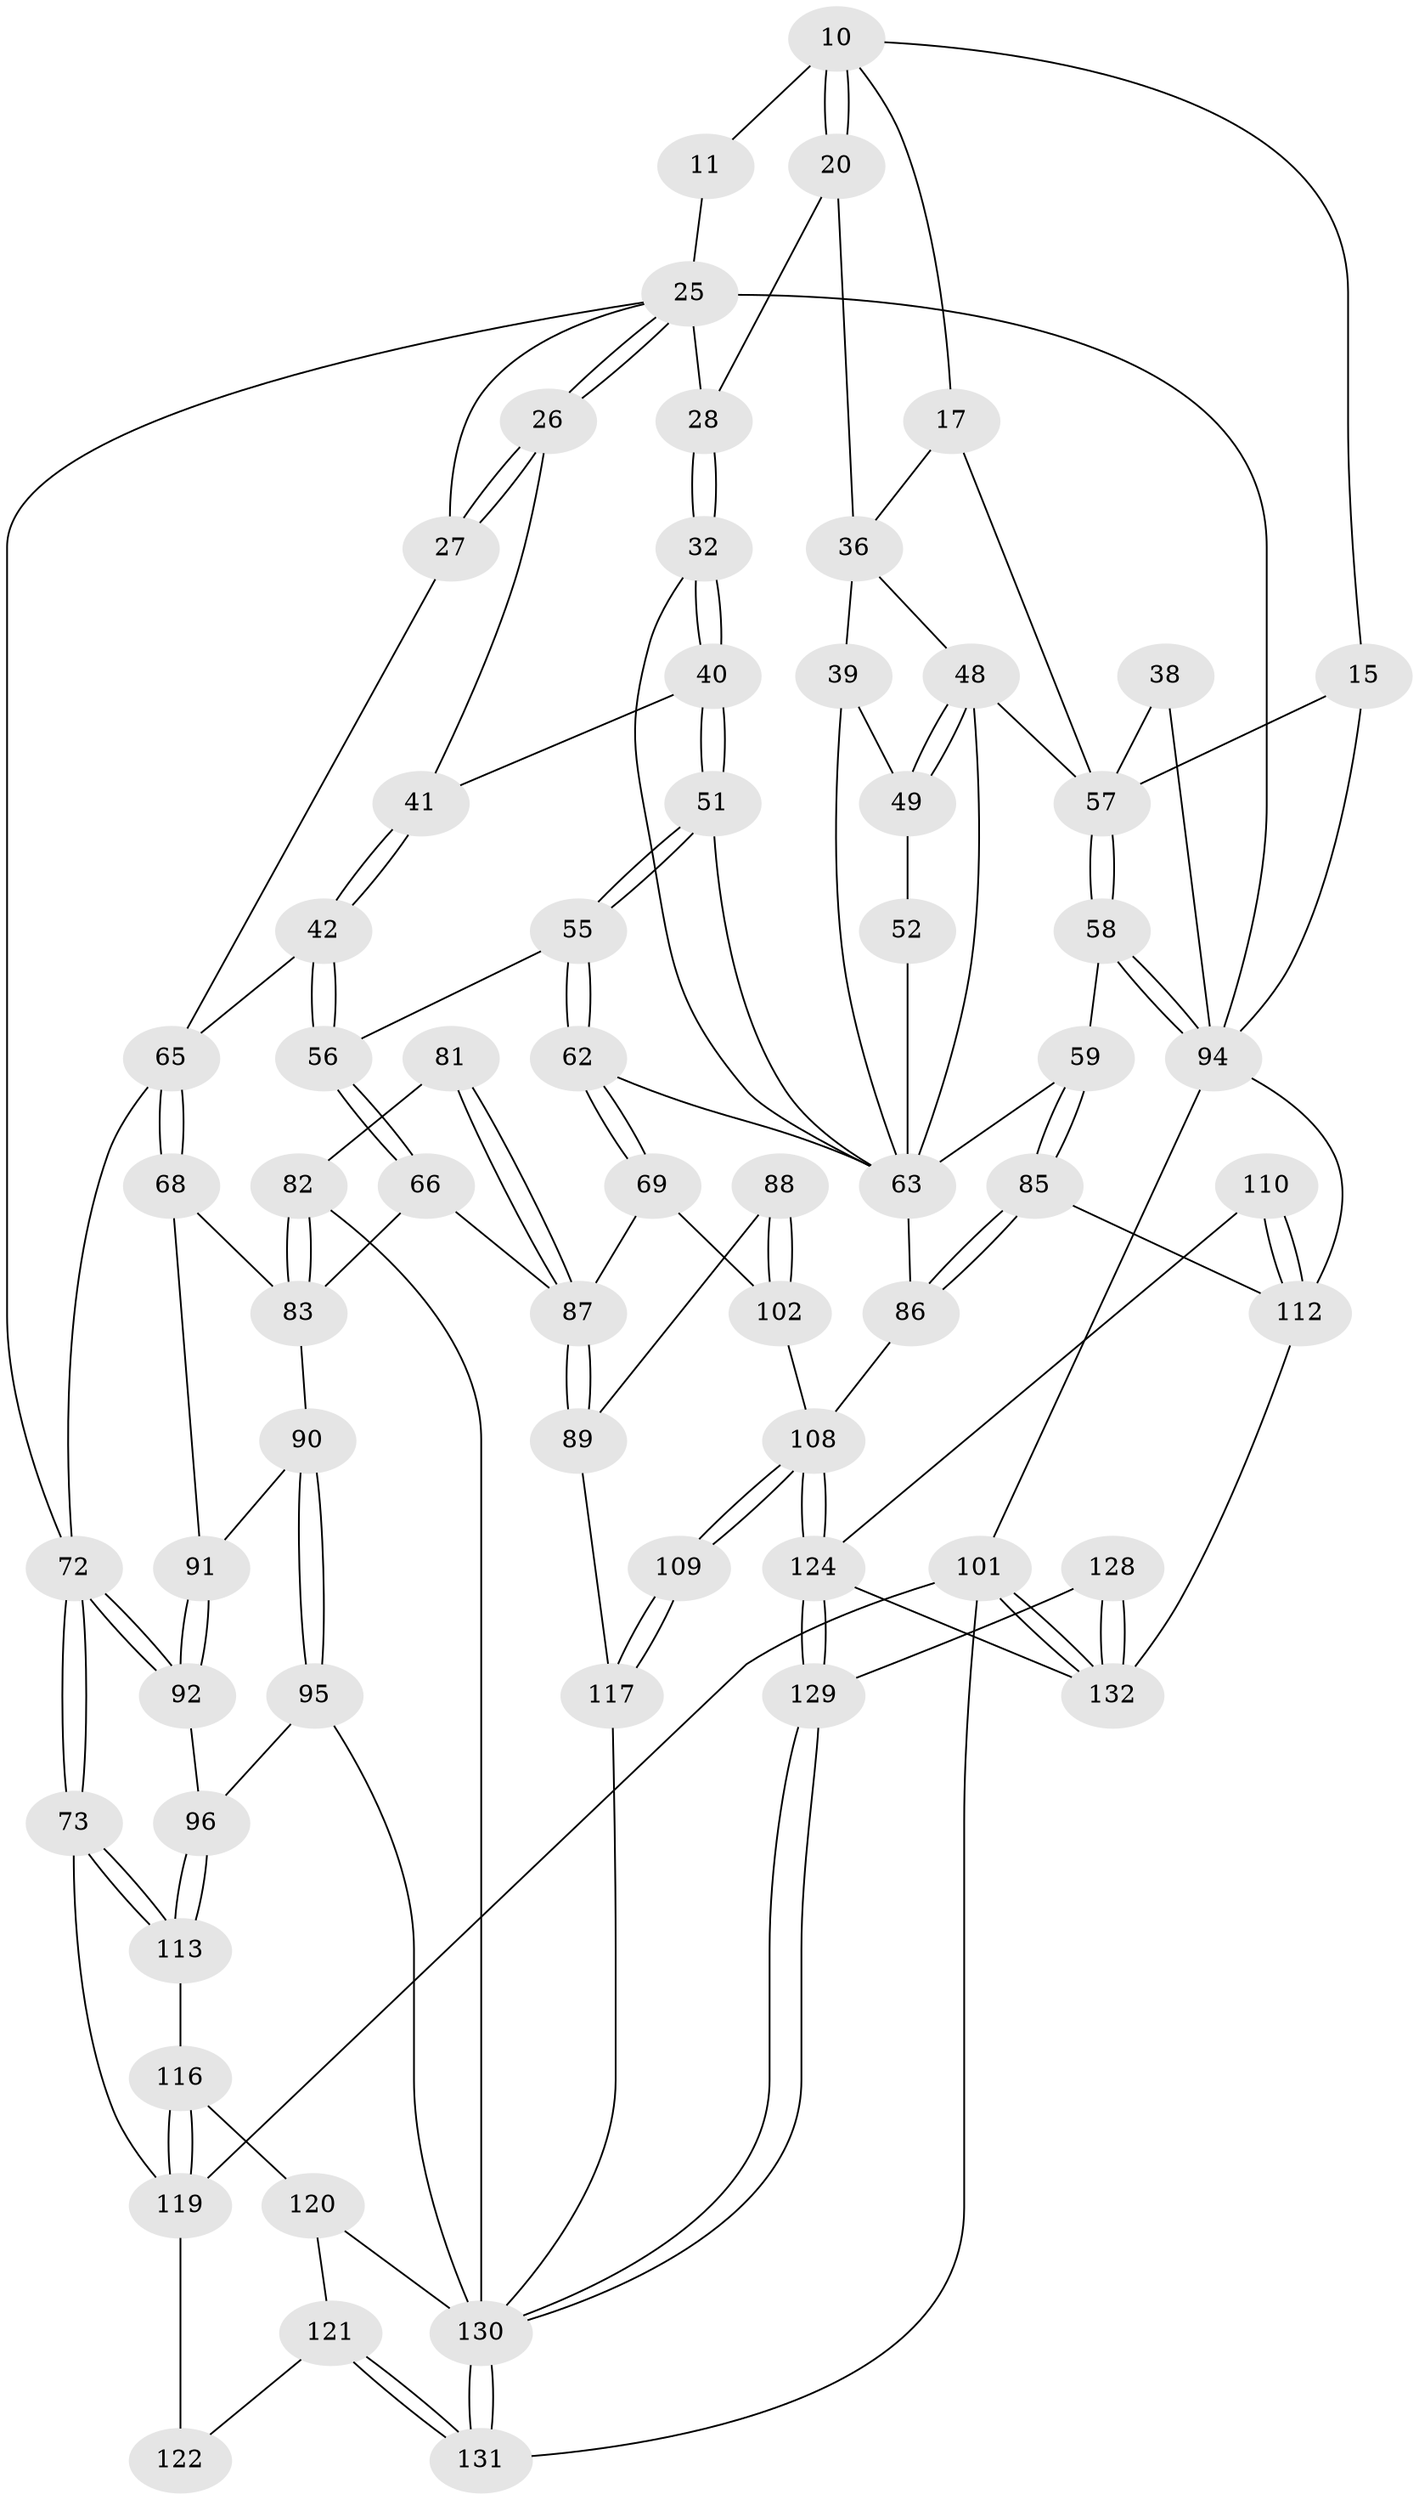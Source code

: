 // original degree distribution, {3: 0.022727272727272728, 6: 0.22727272727272727, 4: 0.22727272727272727, 5: 0.5227272727272727}
// Generated by graph-tools (version 1.1) at 2025/59/03/09/25 04:59:47]
// undirected, 66 vertices, 148 edges
graph export_dot {
graph [start="1"]
  node [color=gray90,style=filled];
  10 [pos="+0.6354959872522222+0.05418181866029663",super="+9"];
  11 [pos="+0.5226947105537907+0.0251458561969864",super="+6"];
  15 [pos="+0.8728629577015342+0.16680673602767562",super="+7"];
  17 [pos="+0.7309794957929764+0.17059403699730116"];
  20 [pos="+0.6277237284354058+0.18720736159654053"];
  25 [pos="+0.3869858402926064+0.1840311819123194",super="+13+12+24"];
  26 [pos="+0.23835276053930277+0.28273767083677176"];
  27 [pos="+0.21289742357331778+0.27666327397197105"];
  28 [pos="+0.4583090183066456+0.22692655018331068",super="+21"];
  32 [pos="+0.45552902742265755+0.29608612657849076"];
  36 [pos="+0.7534851029737673+0.340471122711932",super="+18+19"];
  38 [pos="+1+0.4421595192481401"];
  39 [pos="+0.6499608379109132+0.36092676816811337",super="+29"];
  40 [pos="+0.3401485629816945+0.3746544734877743"];
  41 [pos="+0.2395185713929523+0.284011888968042"];
  42 [pos="+0.240510223112684+0.4686471486772058"];
  48 [pos="+0.7255687087759388+0.4550773794965916",super="+35"];
  49 [pos="+0.7100366960891457+0.44866143759716354",super="+46"];
  51 [pos="+0.3370693828535234+0.42819318336501117"];
  52 [pos="+0.5863409986830537+0.47934058150462794",super="+47"];
  55 [pos="+0.31716116800159067+0.4565293065677209"];
  56 [pos="+0.28924312772222205+0.4844556378423097"];
  57 [pos="+0.863674186157888+0.5339755466829472",super="+34+33"];
  58 [pos="+0.8447837793158709+0.5970995531434727"];
  59 [pos="+0.8226132541670368+0.6023955022136029"];
  62 [pos="+0.4522805805080402+0.5534836927328685"];
  63 [pos="+0.5977625722637991+0.5908768997190268",super="+53+54+61+50+31"];
  65 [pos="+0.035113811105106474+0.5119023917117518",super="+43+44"];
  66 [pos="+0.29419349913625076+0.5477889970467531"];
  68 [pos="+0.11959766321371741+0.5801252912312236"];
  69 [pos="+0.4252716688242115+0.5878642334649195"];
  72 [pos="+0+0.5879870122337114",super="+64+45"];
  73 [pos="+0+0.6371140079766161"];
  81 [pos="+0.31485358473316105+0.6768070444842119"];
  82 [pos="+0.28926889689476415+0.6839955178791532"];
  83 [pos="+0.24925994475021798+0.6319266064917828",super="+67"];
  85 [pos="+0.7874306992685413+0.6884896276229228"];
  86 [pos="+0.6950757371652183+0.7284026052625218",super="+84+77"];
  87 [pos="+0.3761216532587127+0.7123579683101694",super="+70+71"];
  88 [pos="+0.43939427716865626+0.7053360665674382"];
  89 [pos="+0.38092686998109754+0.7180167503964985"];
  90 [pos="+0.21634598416349593+0.6587886535850489"];
  91 [pos="+0.12964240581136752+0.6044776689892637"];
  92 [pos="+0.15000775511502848+0.7475256211111573"];
  94 [pos="+1+0.7651418179134807",super="+93+22+3"];
  95 [pos="+0.1807863963252701+0.7615738461392865"];
  96 [pos="+0.16047950578455572+0.7612591104021376"];
  101 [pos="+1+1",super="+76"];
  102 [pos="+0.5327338527165181+0.8178682353134233",super="+79+80"];
  108 [pos="+0.5080178495821113+0.9065459422650444",super="+104+103+78"];
  109 [pos="+0.46919612702334995+0.8912507462274233"];
  110 [pos="+0.7882560958515619+0.7969908203751026"];
  112 [pos="+0.9334709142335432+0.8620389416134796",super="+100"];
  113 [pos="+0.1261804796664194+0.7991401705991177"];
  116 [pos="+0.11172563697469355+0.819492206706132"];
  117 [pos="+0.40567711061026607+0.8849400799190486",super="+106+105"];
  119 [pos="+0.0493277609474277+0.8614348261695156",super="+75"];
  120 [pos="+0.15314419744460822+0.9403378890726782",super="+115"];
  121 [pos="+0.09375386904647354+0.9448504985903661"];
  122 [pos="+0.06772523185542621+0.9149651956616416"];
  124 [pos="+0.5141933129860954+1",super="+123"];
  128 [pos="+0.6059247050698466+1"];
  129 [pos="+0.5125421005732652+1"];
  130 [pos="+0.30421019567231367+1",super="+127+118+114+107"];
  131 [pos="+0.04143388887437217+1"];
  132 [pos="+0.8552688818822407+1",super="+125+126"];
  10 -- 11 [weight=2];
  10 -- 20;
  10 -- 20;
  10 -- 17;
  10 -- 15;
  11 -- 25 [weight=2];
  15 -- 57;
  15 -- 94 [weight=2];
  17 -- 57;
  17 -- 36;
  20 -- 36;
  20 -- 28;
  25 -- 26;
  25 -- 26;
  25 -- 28 [weight=2];
  25 -- 94 [weight=2];
  25 -- 72;
  25 -- 27;
  26 -- 27;
  26 -- 27;
  26 -- 41;
  27 -- 65;
  28 -- 32;
  28 -- 32;
  32 -- 40;
  32 -- 40;
  32 -- 63;
  36 -- 39 [weight=2];
  36 -- 48;
  38 -- 57 [weight=2];
  38 -- 94;
  39 -- 63;
  39 -- 49;
  40 -- 41;
  40 -- 51;
  40 -- 51;
  41 -- 42;
  41 -- 42;
  42 -- 56;
  42 -- 56;
  42 -- 65;
  48 -- 49;
  48 -- 49;
  48 -- 57;
  48 -- 63;
  49 -- 52 [weight=2];
  51 -- 55;
  51 -- 55;
  51 -- 63;
  52 -- 63 [weight=2];
  55 -- 56;
  55 -- 62;
  55 -- 62;
  56 -- 66;
  56 -- 66;
  57 -- 58;
  57 -- 58;
  58 -- 59;
  58 -- 94;
  58 -- 94;
  59 -- 85;
  59 -- 85;
  59 -- 63;
  62 -- 69;
  62 -- 69;
  62 -- 63;
  63 -- 86;
  65 -- 68;
  65 -- 68;
  65 -- 72 [weight=2];
  66 -- 87;
  66 -- 83;
  68 -- 91;
  68 -- 83;
  69 -- 102;
  69 -- 87;
  72 -- 73;
  72 -- 73;
  72 -- 92;
  72 -- 92;
  73 -- 113;
  73 -- 113;
  73 -- 119;
  81 -- 82;
  81 -- 87 [weight=2];
  81 -- 87;
  82 -- 83;
  82 -- 83;
  82 -- 130;
  83 -- 90;
  85 -- 86;
  85 -- 86;
  85 -- 112;
  86 -- 108 [weight=2];
  87 -- 89;
  87 -- 89;
  88 -- 89;
  88 -- 102 [weight=2];
  88 -- 102;
  89 -- 117;
  90 -- 91;
  90 -- 95;
  90 -- 95;
  91 -- 92;
  91 -- 92;
  92 -- 96;
  94 -- 101 [weight=3];
  94 -- 112;
  95 -- 96;
  95 -- 130;
  96 -- 113;
  96 -- 113;
  101 -- 132;
  101 -- 132;
  101 -- 131;
  101 -- 119;
  102 -- 108 [weight=2];
  108 -- 109;
  108 -- 109;
  108 -- 124 [weight=2];
  108 -- 124;
  109 -- 117 [weight=2];
  109 -- 117;
  110 -- 112 [weight=2];
  110 -- 112;
  110 -- 124;
  112 -- 132;
  113 -- 116;
  116 -- 119;
  116 -- 119;
  116 -- 120;
  117 -- 130 [weight=2];
  119 -- 122 [weight=2];
  120 -- 121;
  120 -- 130 [weight=2];
  121 -- 122;
  121 -- 131;
  121 -- 131;
  124 -- 129;
  124 -- 129;
  124 -- 132;
  128 -- 129;
  128 -- 132 [weight=2];
  128 -- 132;
  129 -- 130;
  129 -- 130;
  130 -- 131;
  130 -- 131;
}
